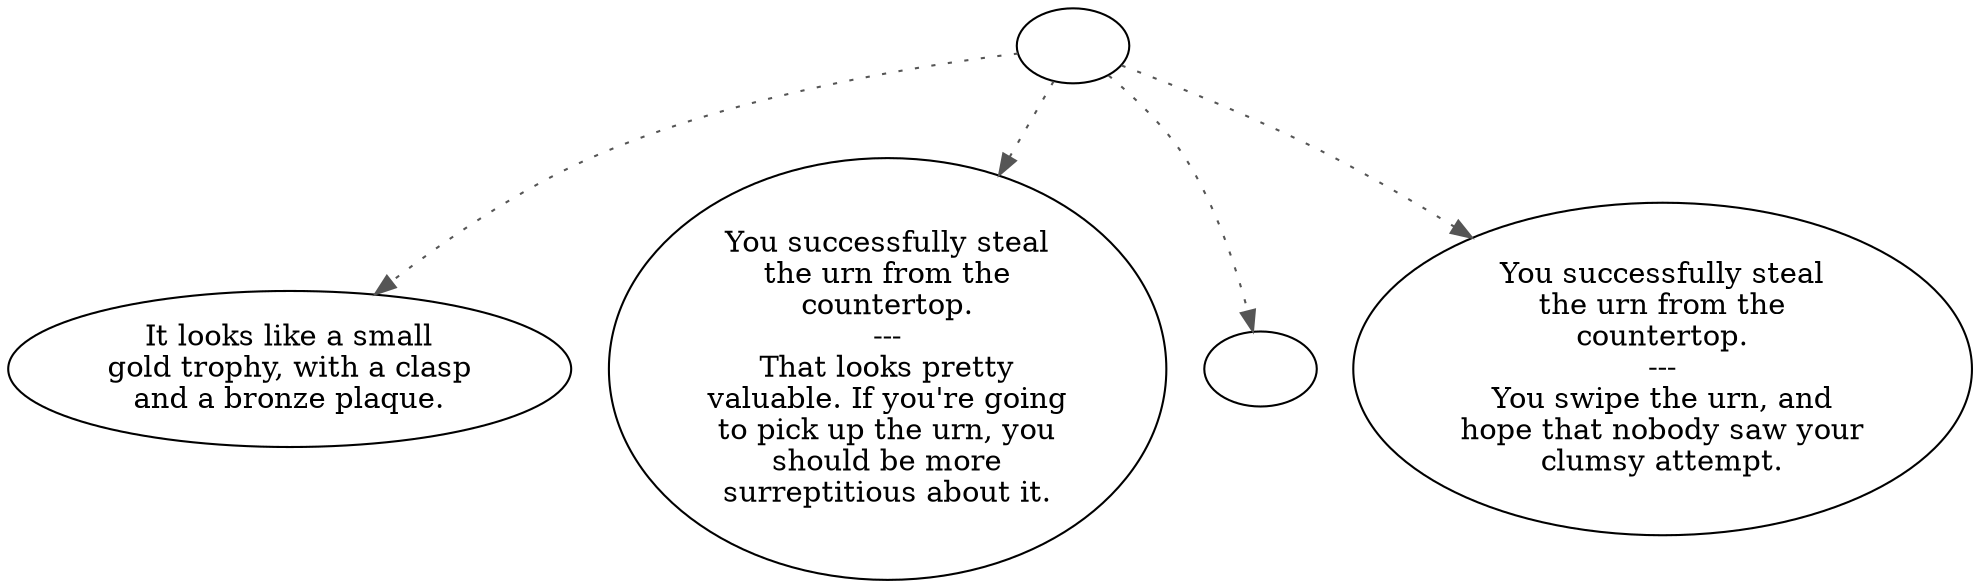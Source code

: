 digraph TROPHY {
  "start" [style=filled       fillcolor="#FFFFFF"       color="#000000"]
  "start" -> "description_p_proc" [style=dotted color="#555555"]
  "start" -> "use_p_proc" [style=dotted color="#555555"]
  "start" -> "use_obj_on_p_proc" [style=dotted color="#555555"]
  "start" -> "use_skill_on_p_proc" [style=dotted color="#555555"]
  "start" [label=""]
  "description_p_proc" [style=filled       fillcolor="#FFFFFF"       color="#000000"]
  "description_p_proc" [label="It looks like a small\ngold trophy, with a clasp\nand a bronze plaque."]
  "use_p_proc" [style=filled       fillcolor="#FFFFFF"       color="#000000"]
  "use_p_proc" [label="You successfully steal\nthe urn from the\ncountertop.\n---\nThat looks pretty\nvaluable. If you're going\nto pick up the urn, you\nshould be more\nsurreptitious about it."]
  "use_obj_on_p_proc" [style=filled       fillcolor="#FFFFFF"       color="#000000"]
  "use_obj_on_p_proc" [label=""]
  "use_skill_on_p_proc" [style=filled       fillcolor="#FFFFFF"       color="#000000"]
  "use_skill_on_p_proc" [label="You successfully steal\nthe urn from the\ncountertop.\n---\nYou swipe the urn, and\nhope that nobody saw your\nclumsy attempt."]
}